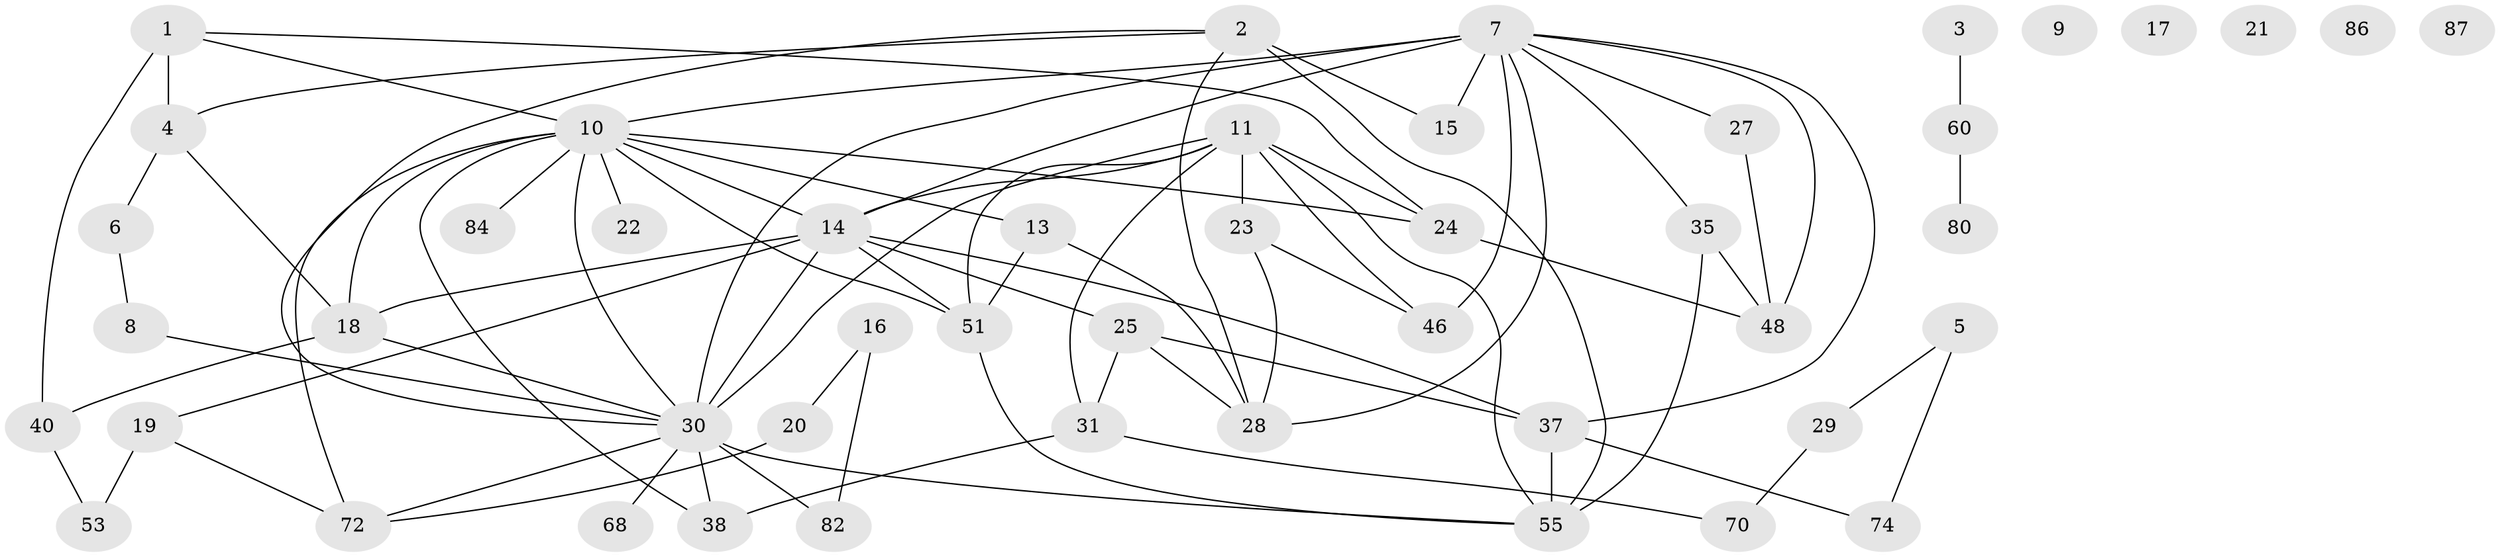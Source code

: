 // original degree distribution, {5: 0.07291666666666667, 6: 0.0625, 1: 0.125, 4: 0.16666666666666666, 2: 0.3229166666666667, 3: 0.1875, 0: 0.052083333333333336, 7: 0.010416666666666666}
// Generated by graph-tools (version 1.1) at 2025/13/03/09/25 04:13:00]
// undirected, 48 vertices, 81 edges
graph export_dot {
graph [start="1"]
  node [color=gray90,style=filled];
  1 [super="+73+43+77"];
  2 [super="+26"];
  3;
  4;
  5;
  6;
  7 [super="+57+12"];
  8;
  9;
  10 [super="+61"];
  11 [super="+81+44"];
  13;
  14 [super="+54+62+32"];
  15;
  16 [super="+41"];
  17;
  18 [super="+69"];
  19 [super="+45"];
  20;
  21;
  22;
  23;
  24;
  25 [super="+85+50"];
  27;
  28 [super="+42"];
  29;
  30 [super="+36+34"];
  31 [super="+33"];
  35 [super="+39"];
  37;
  38 [super="+49"];
  40 [super="+63"];
  46 [super="+52"];
  48 [super="+96"];
  51 [super="+88"];
  53;
  55 [super="+59+83"];
  60;
  68;
  70;
  72;
  74;
  80;
  82;
  84;
  86;
  87;
  1 -- 24;
  1 -- 40 [weight=2];
  1 -- 4;
  1 -- 10;
  2 -- 15;
  2 -- 55 [weight=2];
  2 -- 30;
  2 -- 28;
  2 -- 4;
  3 -- 60;
  4 -- 6;
  4 -- 18;
  5 -- 29;
  5 -- 74;
  6 -- 8;
  7 -- 15;
  7 -- 48;
  7 -- 37;
  7 -- 27;
  7 -- 14 [weight=2];
  7 -- 46;
  7 -- 35;
  7 -- 10;
  7 -- 28;
  7 -- 30 [weight=2];
  8 -- 30;
  10 -- 24;
  10 -- 38;
  10 -- 72;
  10 -- 13;
  10 -- 14;
  10 -- 18;
  10 -- 51;
  10 -- 84;
  10 -- 22;
  10 -- 30;
  11 -- 55;
  11 -- 14 [weight=2];
  11 -- 51;
  11 -- 23;
  11 -- 24;
  11 -- 30;
  11 -- 46;
  11 -- 31;
  13 -- 51;
  13 -- 28;
  14 -- 51;
  14 -- 37;
  14 -- 18;
  14 -- 19;
  14 -- 25;
  14 -- 30;
  16 -- 20;
  16 -- 82;
  18 -- 30;
  18 -- 40;
  19 -- 72;
  19 -- 53;
  20 -- 72;
  23 -- 28;
  23 -- 46;
  24 -- 48;
  25 -- 37;
  25 -- 31;
  25 -- 28;
  27 -- 48;
  29 -- 70;
  30 -- 68;
  30 -- 82;
  30 -- 38;
  30 -- 55;
  30 -- 72;
  31 -- 70;
  31 -- 38;
  35 -- 48;
  35 -- 55;
  37 -- 74;
  37 -- 55;
  40 -- 53;
  51 -- 55;
  60 -- 80;
}
